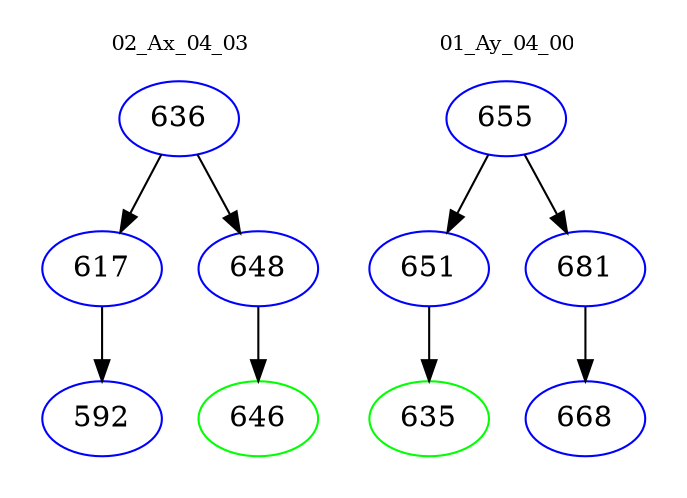 digraph{
subgraph cluster_0 {
color = white
label = "02_Ax_04_03";
fontsize=10;
T0_636 [label="636", color="blue"]
T0_636 -> T0_617 [color="black"]
T0_617 [label="617", color="blue"]
T0_617 -> T0_592 [color="black"]
T0_592 [label="592", color="blue"]
T0_636 -> T0_648 [color="black"]
T0_648 [label="648", color="blue"]
T0_648 -> T0_646 [color="black"]
T0_646 [label="646", color="green"]
}
subgraph cluster_1 {
color = white
label = "01_Ay_04_00";
fontsize=10;
T1_655 [label="655", color="blue"]
T1_655 -> T1_651 [color="black"]
T1_651 [label="651", color="blue"]
T1_651 -> T1_635 [color="black"]
T1_635 [label="635", color="green"]
T1_655 -> T1_681 [color="black"]
T1_681 [label="681", color="blue"]
T1_681 -> T1_668 [color="black"]
T1_668 [label="668", color="blue"]
}
}
